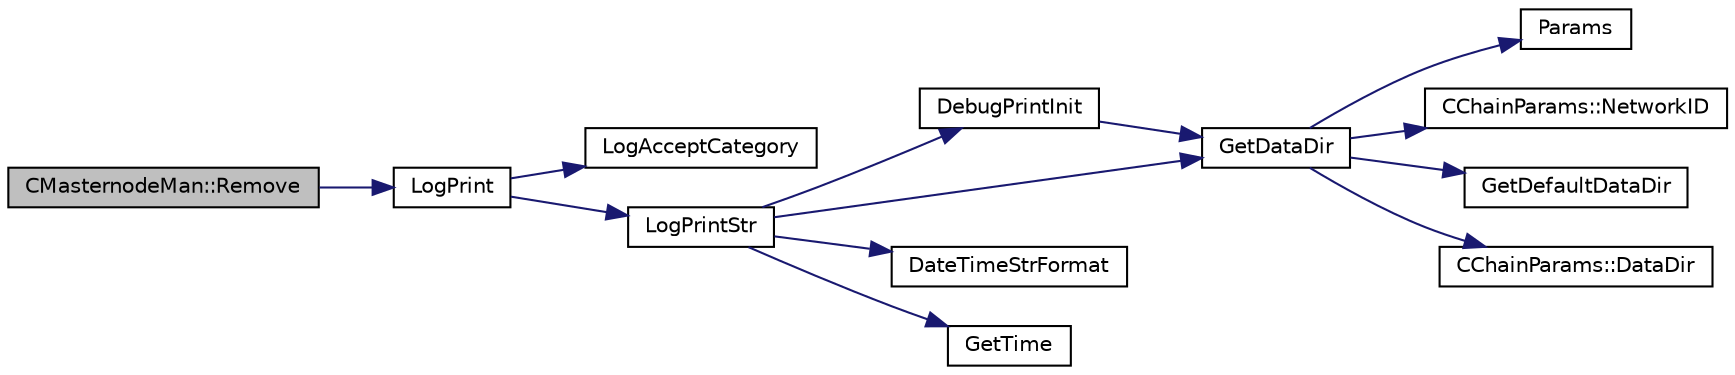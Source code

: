 digraph "CMasternodeMan::Remove"
{
  edge [fontname="Helvetica",fontsize="10",labelfontname="Helvetica",labelfontsize="10"];
  node [fontname="Helvetica",fontsize="10",shape=record];
  rankdir="LR";
  Node2162 [label="CMasternodeMan::Remove",height=0.2,width=0.4,color="black", fillcolor="grey75", style="filled", fontcolor="black"];
  Node2162 -> Node2163 [color="midnightblue",fontsize="10",style="solid",fontname="Helvetica"];
  Node2163 [label="LogPrint",height=0.2,width=0.4,color="black", fillcolor="white", style="filled",URL="$d8/d3c/util_8h.html#aab1f837a2366f424bdc996fdf6352171"];
  Node2163 -> Node2164 [color="midnightblue",fontsize="10",style="solid",fontname="Helvetica"];
  Node2164 [label="LogAcceptCategory",height=0.2,width=0.4,color="black", fillcolor="white", style="filled",URL="$d8/d3c/util_8h.html#a343d2a13efe00125f78d25dafb0a8d98"];
  Node2163 -> Node2165 [color="midnightblue",fontsize="10",style="solid",fontname="Helvetica"];
  Node2165 [label="LogPrintStr",height=0.2,width=0.4,color="black", fillcolor="white", style="filled",URL="$d8/d3c/util_8h.html#afd4c3002b2797c0560adddb6af3ca1da"];
  Node2165 -> Node2166 [color="midnightblue",fontsize="10",style="solid",fontname="Helvetica"];
  Node2166 [label="DebugPrintInit",height=0.2,width=0.4,color="black", fillcolor="white", style="filled",URL="$df/d2d/util_8cpp.html#a751ff5f21d880737811136b5e0bcea12"];
  Node2166 -> Node2167 [color="midnightblue",fontsize="10",style="solid",fontname="Helvetica"];
  Node2167 [label="GetDataDir",height=0.2,width=0.4,color="black", fillcolor="white", style="filled",URL="$df/d2d/util_8cpp.html#ab83866a054745d4b30a3948a1b44beba"];
  Node2167 -> Node2168 [color="midnightblue",fontsize="10",style="solid",fontname="Helvetica"];
  Node2168 [label="Params",height=0.2,width=0.4,color="black", fillcolor="white", style="filled",URL="$df/dbf/chainparams_8cpp.html#ace5c5b706d71a324a417dd2db394fd4a",tooltip="Return the currently selected parameters. "];
  Node2167 -> Node2169 [color="midnightblue",fontsize="10",style="solid",fontname="Helvetica"];
  Node2169 [label="CChainParams::NetworkID",height=0.2,width=0.4,color="black", fillcolor="white", style="filled",URL="$d1/d4f/class_c_chain_params.html#a90dc493ec0c0325c98c3ac06eb99862b"];
  Node2167 -> Node2170 [color="midnightblue",fontsize="10",style="solid",fontname="Helvetica"];
  Node2170 [label="GetDefaultDataDir",height=0.2,width=0.4,color="black", fillcolor="white", style="filled",URL="$df/d2d/util_8cpp.html#ab272995de020a3bcbf743be630e485c6"];
  Node2167 -> Node2171 [color="midnightblue",fontsize="10",style="solid",fontname="Helvetica"];
  Node2171 [label="CChainParams::DataDir",height=0.2,width=0.4,color="black", fillcolor="white", style="filled",URL="$d1/d4f/class_c_chain_params.html#a959488b5d8e6fe62857940b831d73a78"];
  Node2165 -> Node2167 [color="midnightblue",fontsize="10",style="solid",fontname="Helvetica"];
  Node2165 -> Node2172 [color="midnightblue",fontsize="10",style="solid",fontname="Helvetica"];
  Node2172 [label="DateTimeStrFormat",height=0.2,width=0.4,color="black", fillcolor="white", style="filled",URL="$df/d2d/util_8cpp.html#a749bc6776c8ec72d7c5e4dea56aee415"];
  Node2165 -> Node2173 [color="midnightblue",fontsize="10",style="solid",fontname="Helvetica"];
  Node2173 [label="GetTime",height=0.2,width=0.4,color="black", fillcolor="white", style="filled",URL="$df/d2d/util_8cpp.html#a46fac5fba8ba905b5f9acb364f5d8c6f"];
}
